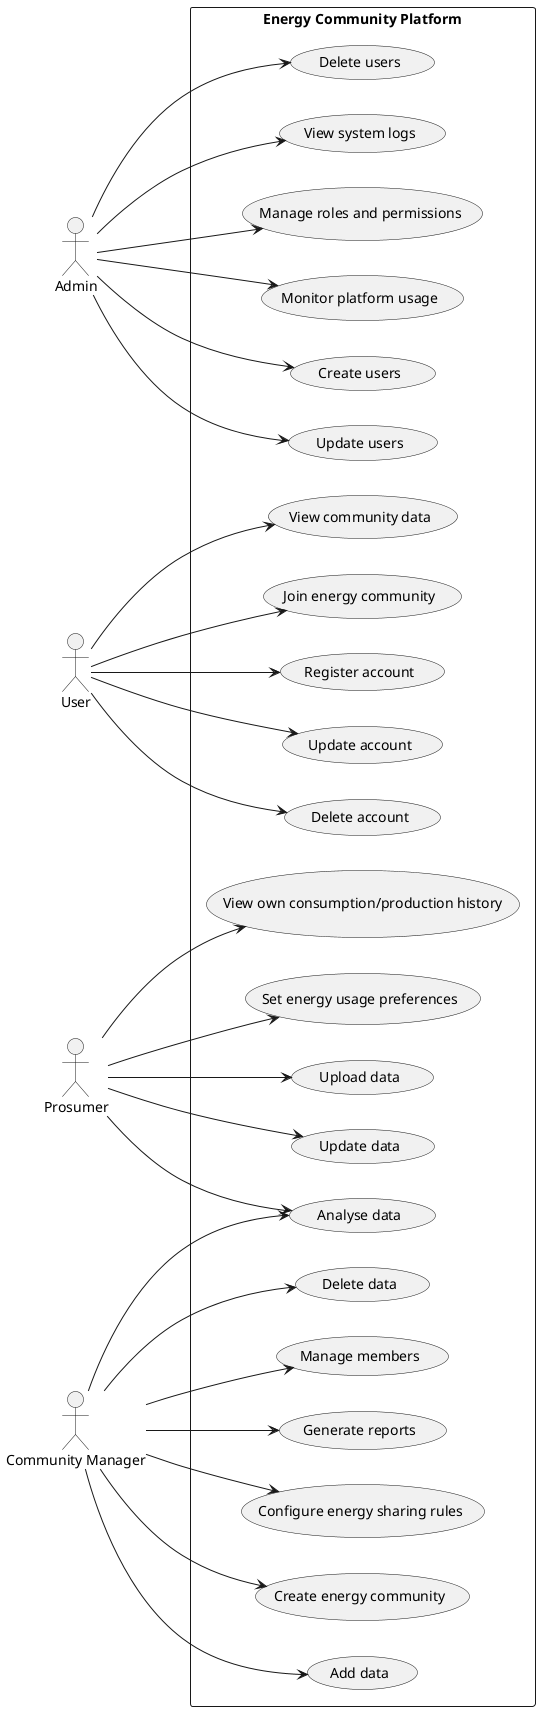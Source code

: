@startuml
left to right direction

actor Admin
actor User
actor Prosumer
actor "Community Manager" as CM

rectangle "Energy Community Platform" {

    ' Admin Use Cases
    Admin --> (Create users)
    Admin --> (Update users)
    Admin --> (Delete users)
    Admin --> (View system logs)
    Admin --> (Manage roles and permissions)
    Admin --> (Monitor platform usage)

    ' User Use Cases
    User --> (Register account)
    User --> (Update account)
    User --> (Delete account)
    User --> (View community data)
    User --> (Join energy community)

    ' Prosumer Use Cases
    Prosumer --> (Upload data)
    Prosumer --> (Update data)
    Prosumer --> (Analyse data)
    Prosumer --> (View own consumption/production history)
    Prosumer --> (Set energy usage preferences)

    ' Community Manager Use Cases
    CM --> (Create energy community)
    CM --> (Add data)
    CM --> (Analyse data)
    CM --> (Delete data)
    CM --> (Manage members)
    CM --> (Generate reports)
    CM --> (Configure energy sharing rules)
}
@enduml

